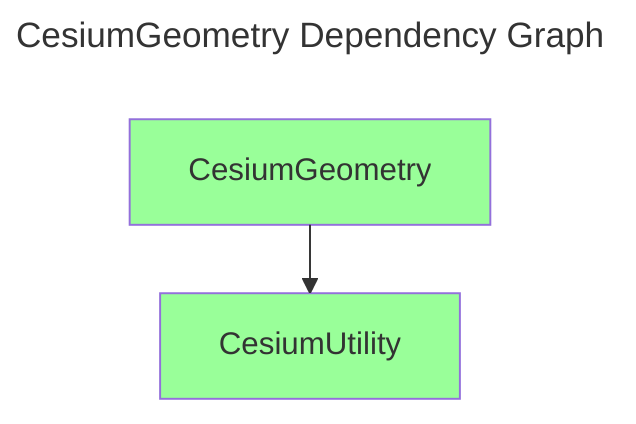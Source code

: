 ---
comment: This file was generated by dep-graph-gen. DO NOT EDIT THIS FILE!
config:
  layout: elk
title: CesiumGeometry Dependency Graph
---
graph TD
  classDef dependencyNode fill:#fff,stroke:#ccc,color:#666
  classDef libraryNode fill:#9f9
  CesiumGeometry[CesiumGeometry] --> CesiumUtility[CesiumUtility]
  class CesiumUtility,CesiumGeometry libraryNode